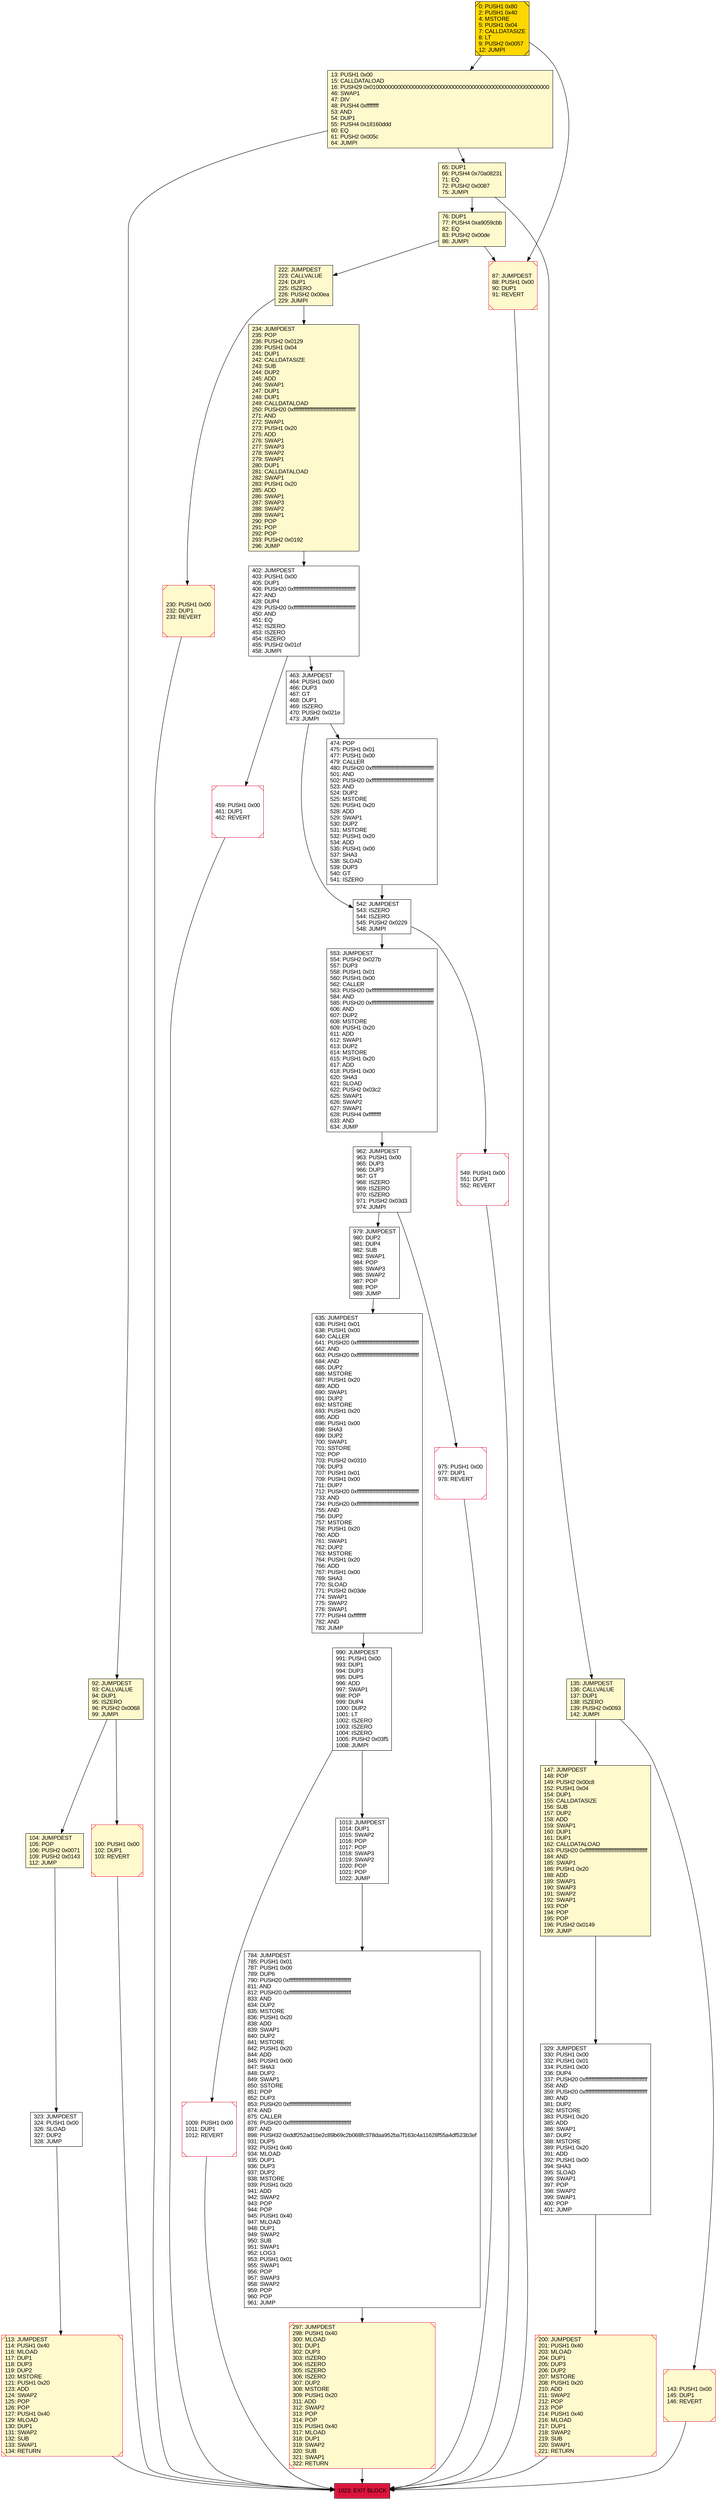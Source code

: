 digraph G {
bgcolor=transparent rankdir=UD;
node [shape=box style=filled color=black fillcolor=white fontname=arial fontcolor=black];
113 [label="113: JUMPDEST\l114: PUSH1 0x40\l116: MLOAD\l117: DUP1\l118: DUP3\l119: DUP2\l120: MSTORE\l121: PUSH1 0x20\l123: ADD\l124: SWAP2\l125: POP\l126: POP\l127: PUSH1 0x40\l129: MLOAD\l130: DUP1\l131: SWAP2\l132: SUB\l133: SWAP1\l134: RETURN\l" fillcolor=lemonchiffon shape=Msquare color=crimson ];
549 [label="549: PUSH1 0x00\l551: DUP1\l552: REVERT\l" shape=Msquare color=crimson ];
65 [label="65: DUP1\l66: PUSH4 0x70a08231\l71: EQ\l72: PUSH2 0x0087\l75: JUMPI\l" fillcolor=lemonchiffon ];
100 [label="100: PUSH1 0x00\l102: DUP1\l103: REVERT\l" fillcolor=lemonchiffon shape=Msquare color=crimson ];
230 [label="230: PUSH1 0x00\l232: DUP1\l233: REVERT\l" fillcolor=lemonchiffon shape=Msquare color=crimson ];
147 [label="147: JUMPDEST\l148: POP\l149: PUSH2 0x00c8\l152: PUSH1 0x04\l154: DUP1\l155: CALLDATASIZE\l156: SUB\l157: DUP2\l158: ADD\l159: SWAP1\l160: DUP1\l161: DUP1\l162: CALLDATALOAD\l163: PUSH20 0xffffffffffffffffffffffffffffffffffffffff\l184: AND\l185: SWAP1\l186: PUSH1 0x20\l188: ADD\l189: SWAP1\l190: SWAP3\l191: SWAP2\l192: SWAP1\l193: POP\l194: POP\l195: POP\l196: PUSH2 0x0149\l199: JUMP\l" fillcolor=lemonchiffon ];
234 [label="234: JUMPDEST\l235: POP\l236: PUSH2 0x0129\l239: PUSH1 0x04\l241: DUP1\l242: CALLDATASIZE\l243: SUB\l244: DUP2\l245: ADD\l246: SWAP1\l247: DUP1\l248: DUP1\l249: CALLDATALOAD\l250: PUSH20 0xffffffffffffffffffffffffffffffffffffffff\l271: AND\l272: SWAP1\l273: PUSH1 0x20\l275: ADD\l276: SWAP1\l277: SWAP3\l278: SWAP2\l279: SWAP1\l280: DUP1\l281: CALLDATALOAD\l282: SWAP1\l283: PUSH1 0x20\l285: ADD\l286: SWAP1\l287: SWAP3\l288: SWAP2\l289: SWAP1\l290: POP\l291: POP\l292: POP\l293: PUSH2 0x0192\l296: JUMP\l" fillcolor=lemonchiffon ];
553 [label="553: JUMPDEST\l554: PUSH2 0x027b\l557: DUP3\l558: PUSH1 0x01\l560: PUSH1 0x00\l562: CALLER\l563: PUSH20 0xffffffffffffffffffffffffffffffffffffffff\l584: AND\l585: PUSH20 0xffffffffffffffffffffffffffffffffffffffff\l606: AND\l607: DUP2\l608: MSTORE\l609: PUSH1 0x20\l611: ADD\l612: SWAP1\l613: DUP2\l614: MSTORE\l615: PUSH1 0x20\l617: ADD\l618: PUSH1 0x00\l620: SHA3\l621: SLOAD\l622: PUSH2 0x03c2\l625: SWAP1\l626: SWAP2\l627: SWAP1\l628: PUSH4 0xffffffff\l633: AND\l634: JUMP\l" ];
1009 [label="1009: PUSH1 0x00\l1011: DUP1\l1012: REVERT\l" shape=Msquare color=crimson ];
87 [label="87: JUMPDEST\l88: PUSH1 0x00\l90: DUP1\l91: REVERT\l" fillcolor=lemonchiffon shape=Msquare color=crimson ];
474 [label="474: POP\l475: PUSH1 0x01\l477: PUSH1 0x00\l479: CALLER\l480: PUSH20 0xffffffffffffffffffffffffffffffffffffffff\l501: AND\l502: PUSH20 0xffffffffffffffffffffffffffffffffffffffff\l523: AND\l524: DUP2\l525: MSTORE\l526: PUSH1 0x20\l528: ADD\l529: SWAP1\l530: DUP2\l531: MSTORE\l532: PUSH1 0x20\l534: ADD\l535: PUSH1 0x00\l537: SHA3\l538: SLOAD\l539: DUP3\l540: GT\l541: ISZERO\l" ];
297 [label="297: JUMPDEST\l298: PUSH1 0x40\l300: MLOAD\l301: DUP1\l302: DUP3\l303: ISZERO\l304: ISZERO\l305: ISZERO\l306: ISZERO\l307: DUP2\l308: MSTORE\l309: PUSH1 0x20\l311: ADD\l312: SWAP2\l313: POP\l314: POP\l315: PUSH1 0x40\l317: MLOAD\l318: DUP1\l319: SWAP2\l320: SUB\l321: SWAP1\l322: RETURN\l" fillcolor=lemonchiffon shape=Msquare color=crimson ];
1013 [label="1013: JUMPDEST\l1014: DUP1\l1015: SWAP2\l1016: POP\l1017: POP\l1018: SWAP3\l1019: SWAP2\l1020: POP\l1021: POP\l1022: JUMP\l" ];
92 [label="92: JUMPDEST\l93: CALLVALUE\l94: DUP1\l95: ISZERO\l96: PUSH2 0x0068\l99: JUMPI\l" fillcolor=lemonchiffon ];
542 [label="542: JUMPDEST\l543: ISZERO\l544: ISZERO\l545: PUSH2 0x0229\l548: JUMPI\l" ];
962 [label="962: JUMPDEST\l963: PUSH1 0x00\l965: DUP3\l966: DUP3\l967: GT\l968: ISZERO\l969: ISZERO\l970: ISZERO\l971: PUSH2 0x03d3\l974: JUMPI\l" ];
222 [label="222: JUMPDEST\l223: CALLVALUE\l224: DUP1\l225: ISZERO\l226: PUSH2 0x00ea\l229: JUMPI\l" fillcolor=lemonchiffon ];
463 [label="463: JUMPDEST\l464: PUSH1 0x00\l466: DUP3\l467: GT\l468: DUP1\l469: ISZERO\l470: PUSH2 0x021e\l473: JUMPI\l" ];
329 [label="329: JUMPDEST\l330: PUSH1 0x00\l332: PUSH1 0x01\l334: PUSH1 0x00\l336: DUP4\l337: PUSH20 0xffffffffffffffffffffffffffffffffffffffff\l358: AND\l359: PUSH20 0xffffffffffffffffffffffffffffffffffffffff\l380: AND\l381: DUP2\l382: MSTORE\l383: PUSH1 0x20\l385: ADD\l386: SWAP1\l387: DUP2\l388: MSTORE\l389: PUSH1 0x20\l391: ADD\l392: PUSH1 0x00\l394: SHA3\l395: SLOAD\l396: SWAP1\l397: POP\l398: SWAP2\l399: SWAP1\l400: POP\l401: JUMP\l" ];
402 [label="402: JUMPDEST\l403: PUSH1 0x00\l405: DUP1\l406: PUSH20 0xffffffffffffffffffffffffffffffffffffffff\l427: AND\l428: DUP4\l429: PUSH20 0xffffffffffffffffffffffffffffffffffffffff\l450: AND\l451: EQ\l452: ISZERO\l453: ISZERO\l454: ISZERO\l455: PUSH2 0x01cf\l458: JUMPI\l" ];
459 [label="459: PUSH1 0x00\l461: DUP1\l462: REVERT\l" shape=Msquare color=crimson ];
979 [label="979: JUMPDEST\l980: DUP2\l981: DUP4\l982: SUB\l983: SWAP1\l984: POP\l985: SWAP3\l986: SWAP2\l987: POP\l988: POP\l989: JUMP\l" ];
135 [label="135: JUMPDEST\l136: CALLVALUE\l137: DUP1\l138: ISZERO\l139: PUSH2 0x0093\l142: JUMPI\l" fillcolor=lemonchiffon ];
143 [label="143: PUSH1 0x00\l145: DUP1\l146: REVERT\l" fillcolor=lemonchiffon shape=Msquare color=crimson ];
975 [label="975: PUSH1 0x00\l977: DUP1\l978: REVERT\l" shape=Msquare color=crimson ];
76 [label="76: DUP1\l77: PUSH4 0xa9059cbb\l82: EQ\l83: PUSH2 0x00de\l86: JUMPI\l" fillcolor=lemonchiffon ];
104 [label="104: JUMPDEST\l105: POP\l106: PUSH2 0x0071\l109: PUSH2 0x0143\l112: JUMP\l" fillcolor=lemonchiffon ];
323 [label="323: JUMPDEST\l324: PUSH1 0x00\l326: SLOAD\l327: DUP2\l328: JUMP\l" ];
13 [label="13: PUSH1 0x00\l15: CALLDATALOAD\l16: PUSH29 0x0100000000000000000000000000000000000000000000000000000000\l46: SWAP1\l47: DIV\l48: PUSH4 0xffffffff\l53: AND\l54: DUP1\l55: PUSH4 0x18160ddd\l60: EQ\l61: PUSH2 0x005c\l64: JUMPI\l" fillcolor=lemonchiffon ];
635 [label="635: JUMPDEST\l636: PUSH1 0x01\l638: PUSH1 0x00\l640: CALLER\l641: PUSH20 0xffffffffffffffffffffffffffffffffffffffff\l662: AND\l663: PUSH20 0xffffffffffffffffffffffffffffffffffffffff\l684: AND\l685: DUP2\l686: MSTORE\l687: PUSH1 0x20\l689: ADD\l690: SWAP1\l691: DUP2\l692: MSTORE\l693: PUSH1 0x20\l695: ADD\l696: PUSH1 0x00\l698: SHA3\l699: DUP2\l700: SWAP1\l701: SSTORE\l702: POP\l703: PUSH2 0x0310\l706: DUP3\l707: PUSH1 0x01\l709: PUSH1 0x00\l711: DUP7\l712: PUSH20 0xffffffffffffffffffffffffffffffffffffffff\l733: AND\l734: PUSH20 0xffffffffffffffffffffffffffffffffffffffff\l755: AND\l756: DUP2\l757: MSTORE\l758: PUSH1 0x20\l760: ADD\l761: SWAP1\l762: DUP2\l763: MSTORE\l764: PUSH1 0x20\l766: ADD\l767: PUSH1 0x00\l769: SHA3\l770: SLOAD\l771: PUSH2 0x03de\l774: SWAP1\l775: SWAP2\l776: SWAP1\l777: PUSH4 0xffffffff\l782: AND\l783: JUMP\l" ];
200 [label="200: JUMPDEST\l201: PUSH1 0x40\l203: MLOAD\l204: DUP1\l205: DUP3\l206: DUP2\l207: MSTORE\l208: PUSH1 0x20\l210: ADD\l211: SWAP2\l212: POP\l213: POP\l214: PUSH1 0x40\l216: MLOAD\l217: DUP1\l218: SWAP2\l219: SUB\l220: SWAP1\l221: RETURN\l" fillcolor=lemonchiffon shape=Msquare color=crimson ];
0 [label="0: PUSH1 0x80\l2: PUSH1 0x40\l4: MSTORE\l5: PUSH1 0x04\l7: CALLDATASIZE\l8: LT\l9: PUSH2 0x0057\l12: JUMPI\l" fillcolor=lemonchiffon shape=Msquare fillcolor=gold ];
990 [label="990: JUMPDEST\l991: PUSH1 0x00\l993: DUP1\l994: DUP3\l995: DUP5\l996: ADD\l997: SWAP1\l998: POP\l999: DUP4\l1000: DUP2\l1001: LT\l1002: ISZERO\l1003: ISZERO\l1004: ISZERO\l1005: PUSH2 0x03f5\l1008: JUMPI\l" ];
784 [label="784: JUMPDEST\l785: PUSH1 0x01\l787: PUSH1 0x00\l789: DUP6\l790: PUSH20 0xffffffffffffffffffffffffffffffffffffffff\l811: AND\l812: PUSH20 0xffffffffffffffffffffffffffffffffffffffff\l833: AND\l834: DUP2\l835: MSTORE\l836: PUSH1 0x20\l838: ADD\l839: SWAP1\l840: DUP2\l841: MSTORE\l842: PUSH1 0x20\l844: ADD\l845: PUSH1 0x00\l847: SHA3\l848: DUP2\l849: SWAP1\l850: SSTORE\l851: POP\l852: DUP3\l853: PUSH20 0xffffffffffffffffffffffffffffffffffffffff\l874: AND\l875: CALLER\l876: PUSH20 0xffffffffffffffffffffffffffffffffffffffff\l897: AND\l898: PUSH32 0xddf252ad1be2c89b69c2b068fc378daa952ba7f163c4a11628f55a4df523b3ef\l931: DUP5\l932: PUSH1 0x40\l934: MLOAD\l935: DUP1\l936: DUP3\l937: DUP2\l938: MSTORE\l939: PUSH1 0x20\l941: ADD\l942: SWAP2\l943: POP\l944: POP\l945: PUSH1 0x40\l947: MLOAD\l948: DUP1\l949: SWAP2\l950: SUB\l951: SWAP1\l952: LOG3\l953: PUSH1 0x01\l955: SWAP1\l956: POP\l957: SWAP3\l958: SWAP2\l959: POP\l960: POP\l961: JUMP\l" ];
1023 [label="1023: EXIT BLOCK\l" fillcolor=crimson ];
104 -> 323;
402 -> 459;
200 -> 1023;
135 -> 143;
474 -> 542;
635 -> 990;
402 -> 463;
0 -> 13;
553 -> 962;
143 -> 1023;
975 -> 1023;
329 -> 200;
222 -> 234;
542 -> 553;
459 -> 1023;
222 -> 230;
542 -> 549;
92 -> 100;
979 -> 635;
135 -> 147;
76 -> 87;
147 -> 329;
990 -> 1013;
234 -> 402;
1013 -> 784;
784 -> 297;
13 -> 92;
297 -> 1023;
92 -> 104;
990 -> 1009;
87 -> 1023;
0 -> 87;
65 -> 135;
76 -> 222;
1009 -> 1023;
323 -> 113;
463 -> 474;
962 -> 975;
65 -> 76;
962 -> 979;
13 -> 65;
230 -> 1023;
463 -> 542;
100 -> 1023;
549 -> 1023;
113 -> 1023;
}